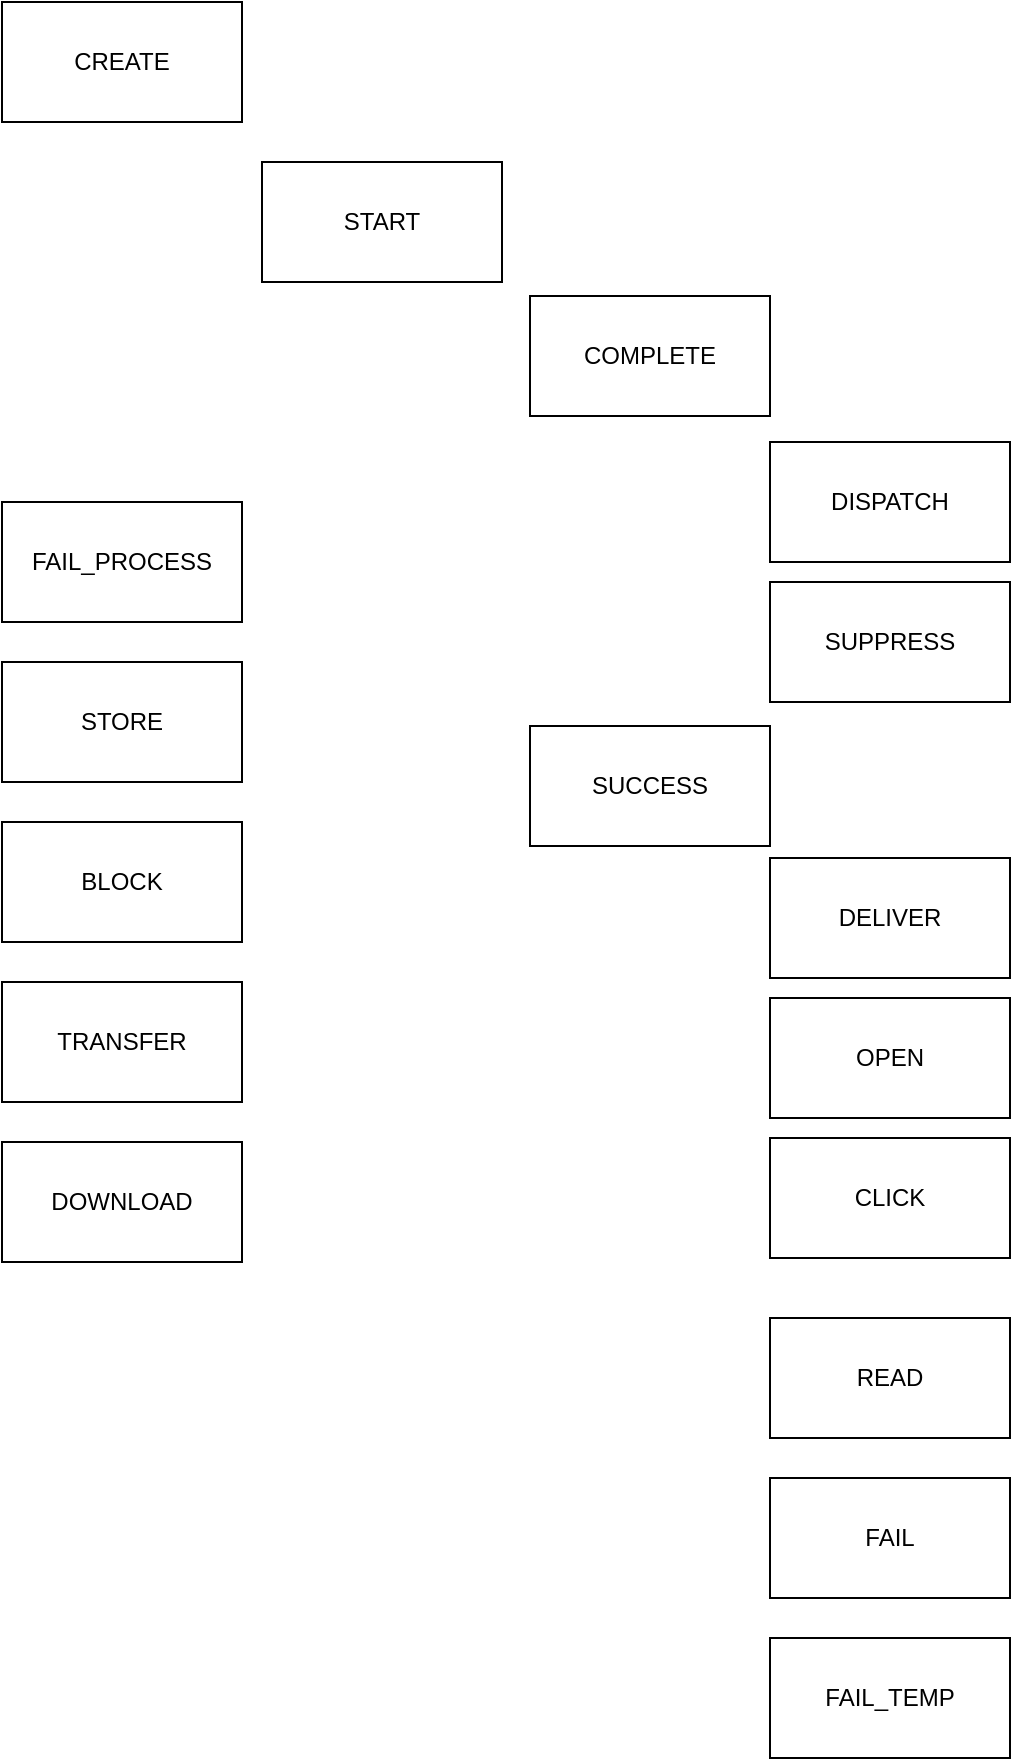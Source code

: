 <mxfile version="24.7.6">
  <diagram name="Página-1" id="w4rbYeL6z8OSnYXnIDwE">
    <mxGraphModel dx="1318" dy="1680" grid="1" gridSize="10" guides="1" tooltips="1" connect="1" arrows="1" fold="1" page="1" pageScale="1" pageWidth="827" pageHeight="1169" math="0" shadow="0">
      <root>
        <mxCell id="0" />
        <mxCell id="1" parent="0" />
        <mxCell id="anRWwf_jCFBYP0T0LSe1-1" value="CREATE" style="rounded=0;whiteSpace=wrap;html=1;" vertex="1" parent="1">
          <mxGeometry x="90" y="-80" width="120" height="60" as="geometry" />
        </mxCell>
        <mxCell id="anRWwf_jCFBYP0T0LSe1-2" value="START" style="rounded=0;whiteSpace=wrap;html=1;" vertex="1" parent="1">
          <mxGeometry x="220" width="120" height="60" as="geometry" />
        </mxCell>
        <mxCell id="anRWwf_jCFBYP0T0LSe1-3" value="COMPLETE" style="rounded=0;whiteSpace=wrap;html=1;" vertex="1" parent="1">
          <mxGeometry x="354" y="67" width="120" height="60" as="geometry" />
        </mxCell>
        <mxCell id="anRWwf_jCFBYP0T0LSe1-4" value="SUCCESS" style="rounded=0;whiteSpace=wrap;html=1;" vertex="1" parent="1">
          <mxGeometry x="354" y="282" width="120" height="60" as="geometry" />
        </mxCell>
        <mxCell id="anRWwf_jCFBYP0T0LSe1-5" value="DELIVER" style="rounded=0;whiteSpace=wrap;html=1;" vertex="1" parent="1">
          <mxGeometry x="474" y="348" width="120" height="60" as="geometry" />
        </mxCell>
        <mxCell id="anRWwf_jCFBYP0T0LSe1-6" value="DISPATCH" style="rounded=0;whiteSpace=wrap;html=1;" vertex="1" parent="1">
          <mxGeometry x="474" y="140" width="120" height="60" as="geometry" />
        </mxCell>
        <mxCell id="anRWwf_jCFBYP0T0LSe1-7" value="OPEN" style="rounded=0;whiteSpace=wrap;html=1;" vertex="1" parent="1">
          <mxGeometry x="474" y="418" width="120" height="60" as="geometry" />
        </mxCell>
        <mxCell id="anRWwf_jCFBYP0T0LSe1-8" value="FAIL" style="rounded=0;whiteSpace=wrap;html=1;" vertex="1" parent="1">
          <mxGeometry x="474" y="658" width="120" height="60" as="geometry" />
        </mxCell>
        <mxCell id="anRWwf_jCFBYP0T0LSe1-10" value="BLOCK" style="rounded=0;whiteSpace=wrap;html=1;" vertex="1" parent="1">
          <mxGeometry x="90" y="330" width="120" height="60" as="geometry" />
        </mxCell>
        <mxCell id="anRWwf_jCFBYP0T0LSe1-11" value="SUPPRESS" style="rounded=0;whiteSpace=wrap;html=1;" vertex="1" parent="1">
          <mxGeometry x="474" y="210" width="120" height="60" as="geometry" />
        </mxCell>
        <mxCell id="anRWwf_jCFBYP0T0LSe1-12" value="TRANSFER" style="rounded=0;whiteSpace=wrap;html=1;" vertex="1" parent="1">
          <mxGeometry x="90" y="410" width="120" height="60" as="geometry" />
        </mxCell>
        <mxCell id="anRWwf_jCFBYP0T0LSe1-13" value="FAIL_PROCESS" style="rounded=0;whiteSpace=wrap;html=1;" vertex="1" parent="1">
          <mxGeometry x="90" y="170" width="120" height="60" as="geometry" />
        </mxCell>
        <mxCell id="anRWwf_jCFBYP0T0LSe1-14" value="STORE" style="rounded=0;whiteSpace=wrap;html=1;" vertex="1" parent="1">
          <mxGeometry x="90" y="250" width="120" height="60" as="geometry" />
        </mxCell>
        <mxCell id="anRWwf_jCFBYP0T0LSe1-15" value="DOWNLOAD" style="rounded=0;whiteSpace=wrap;html=1;" vertex="1" parent="1">
          <mxGeometry x="90" y="490" width="120" height="60" as="geometry" />
        </mxCell>
        <mxCell id="anRWwf_jCFBYP0T0LSe1-16" value="CLICK" style="rounded=0;whiteSpace=wrap;html=1;" vertex="1" parent="1">
          <mxGeometry x="474" y="488" width="120" height="60" as="geometry" />
        </mxCell>
        <mxCell id="anRWwf_jCFBYP0T0LSe1-17" value="READ" style="rounded=0;whiteSpace=wrap;html=1;" vertex="1" parent="1">
          <mxGeometry x="474" y="578" width="120" height="60" as="geometry" />
        </mxCell>
        <mxCell id="anRWwf_jCFBYP0T0LSe1-18" value="FAIL_TEMP" style="rounded=0;whiteSpace=wrap;html=1;" vertex="1" parent="1">
          <mxGeometry x="474" y="738" width="120" height="60" as="geometry" />
        </mxCell>
      </root>
    </mxGraphModel>
  </diagram>
</mxfile>
